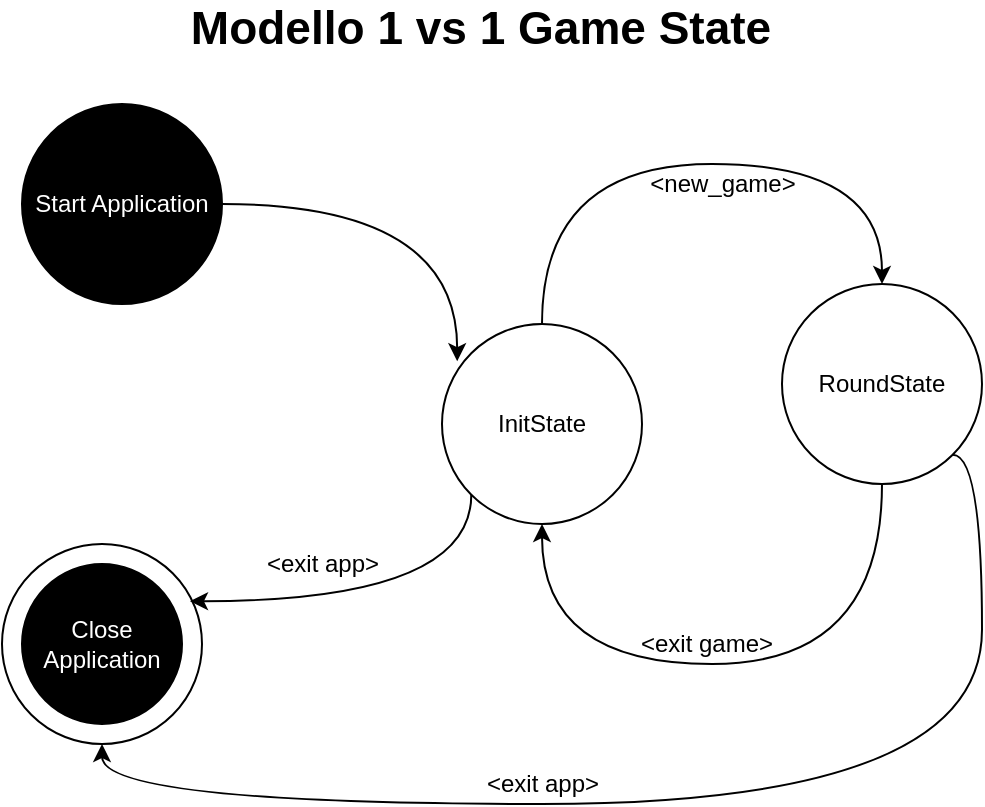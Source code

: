 <mxfile version="13.0.1" type="google" pages="2"><diagram id="wh02KJCuq_wHx5F-cAOl" name="Game"><mxGraphModel dx="1038" dy="580" grid="0" gridSize="10" guides="1" tooltips="1" connect="1" arrows="1" fold="1" page="1" pageScale="1" pageWidth="850" pageHeight="1100" math="0" shadow="0"><root><mxCell id="0"/><mxCell id="1" parent="0"/><mxCell id="l9BHepS6pVCnOAuV3elq-2" value="" style="ellipse;whiteSpace=wrap;html=1;" vertex="1" parent="1"><mxGeometry x="200" y="420" width="100" height="100" as="geometry"/></mxCell><mxCell id="nEd0ZQ3Jc6tkUlyCRxLV-5" style="edgeStyle=orthogonalEdgeStyle;rounded=0;orthogonalLoop=1;jettySize=auto;html=1;exitX=0.5;exitY=0;exitDx=0;exitDy=0;curved=1;entryX=0.5;entryY=0;entryDx=0;entryDy=0;" parent="1" source="bfBUQ-Efa4El0bhAMa68-1" target="nEd0ZQ3Jc6tkUlyCRxLV-3" edge="1"><mxGeometry relative="1" as="geometry"><mxPoint x="400" y="330" as="targetPoint"/><Array as="points"><mxPoint x="470" y="230"/><mxPoint x="640" y="230"/></Array></mxGeometry></mxCell><mxCell id="nEd0ZQ3Jc6tkUlyCRxLV-14" value="&amp;lt;new_game&amp;gt;" style="text;html=1;align=center;verticalAlign=middle;resizable=0;points=[];" parent="nEd0ZQ3Jc6tkUlyCRxLV-5" vertex="1" connectable="0"><mxGeometry x="-0.092" relative="1" as="geometry"><mxPoint x="29" y="10" as="offset"/></mxGeometry></mxCell><mxCell id="nEd0ZQ3Jc6tkUlyCRxLV-3" value="RoundState" style="ellipse;whiteSpace=wrap;html=1;" parent="1" vertex="1"><mxGeometry x="590" y="290" width="100" height="100" as="geometry"/></mxCell><mxCell id="nEd0ZQ3Jc6tkUlyCRxLV-7" value="Start Application" style="ellipse;whiteSpace=wrap;html=1;fontColor=#FFFFFF;fillColor=#000000;" parent="1" vertex="1"><mxGeometry x="210" y="200" width="100" height="100" as="geometry"/></mxCell><mxCell id="nEd0ZQ3Jc6tkUlyCRxLV-36" value="&lt;font style=&quot;font-size: 23px&quot;&gt;&lt;b&gt;Modello 1 vs 1 Game State&lt;/b&gt;&lt;/font&gt;" style="text;html=1;align=center;verticalAlign=middle;resizable=0;points=[];autosize=1;" parent="1" vertex="1"><mxGeometry x="284" y="152" width="310" height="20" as="geometry"/></mxCell><mxCell id="l9BHepS6pVCnOAuV3elq-1" value="Close Application" style="ellipse;whiteSpace=wrap;html=1;fontColor=#FFFFFF;fillColor=#000000;" vertex="1" parent="1"><mxGeometry x="210" y="430" width="80" height="80" as="geometry"/></mxCell><mxCell id="l9BHepS6pVCnOAuV3elq-3" style="edgeStyle=orthogonalEdgeStyle;curved=1;rounded=0;orthogonalLoop=1;jettySize=auto;html=1;exitX=0.5;exitY=1;exitDx=0;exitDy=0;entryX=0.5;entryY=1;entryDx=0;entryDy=0;" edge="1" parent="1" source="nEd0ZQ3Jc6tkUlyCRxLV-3" target="bfBUQ-Efa4El0bhAMa68-1"><mxGeometry relative="1" as="geometry"><mxPoint x="340" y="340" as="sourcePoint"/><mxPoint x="540" y="490" as="targetPoint"/><Array as="points"><mxPoint x="640" y="480"/><mxPoint x="470" y="480"/></Array></mxGeometry></mxCell><mxCell id="l9BHepS6pVCnOAuV3elq-4" value="&amp;lt;exit game&amp;gt;" style="text;html=1;align=center;verticalAlign=middle;resizable=0;points=[];autosize=1;rotation=0;" vertex="1" parent="1"><mxGeometry x="502" y="460" width="100" height="20" as="geometry"/></mxCell><mxCell id="bfBUQ-Efa4El0bhAMa68-1" value="InitState" style="ellipse;whiteSpace=wrap;html=1;" vertex="1" parent="1"><mxGeometry x="420" y="310" width="100" height="100" as="geometry"/></mxCell><mxCell id="bfBUQ-Efa4El0bhAMa68-2" style="edgeStyle=orthogonalEdgeStyle;rounded=0;orthogonalLoop=1;jettySize=auto;html=1;curved=1;entryX=0.076;entryY=0.186;entryDx=0;entryDy=0;entryPerimeter=0;" edge="1" parent="1" source="nEd0ZQ3Jc6tkUlyCRxLV-7" target="bfBUQ-Efa4El0bhAMa68-1"><mxGeometry relative="1" as="geometry"><mxPoint x="180" y="420" as="sourcePoint"/><mxPoint x="350" y="400" as="targetPoint"/></mxGeometry></mxCell><mxCell id="bfBUQ-Efa4El0bhAMa68-4" style="edgeStyle=orthogonalEdgeStyle;rounded=0;orthogonalLoop=1;jettySize=auto;html=1;curved=1;entryX=0.94;entryY=0.286;entryDx=0;entryDy=0;entryPerimeter=0;exitX=0;exitY=1;exitDx=0;exitDy=0;" edge="1" parent="1" source="bfBUQ-Efa4El0bhAMa68-1" target="l9BHepS6pVCnOAuV3elq-2"><mxGeometry relative="1" as="geometry"><mxPoint x="320" y="260" as="sourcePoint"/><mxPoint x="437.6" y="338.6" as="targetPoint"/><Array as="points"><mxPoint x="435" y="449"/></Array></mxGeometry></mxCell><mxCell id="bfBUQ-Efa4El0bhAMa68-6" value="&amp;lt;exit app&amp;gt;" style="text;html=1;align=center;verticalAlign=middle;resizable=0;points=[];autosize=1;rotation=0;" vertex="1" parent="1"><mxGeometry x="325" y="420" width="70" height="20" as="geometry"/></mxCell><mxCell id="bfBUQ-Efa4El0bhAMa68-7" style="edgeStyle=orthogonalEdgeStyle;rounded=0;orthogonalLoop=1;jettySize=auto;html=1;curved=1;exitX=1;exitY=1;exitDx=0;exitDy=0;" edge="1" parent="1" source="nEd0ZQ3Jc6tkUlyCRxLV-3" target="l9BHepS6pVCnOAuV3elq-2"><mxGeometry relative="1" as="geometry"><mxPoint x="480.645" y="496.995" as="sourcePoint"/><mxPoint x="340" y="550.24" as="targetPoint"/><Array as="points"><mxPoint x="690" y="375"/><mxPoint x="690" y="550"/><mxPoint x="250" y="550"/></Array></mxGeometry></mxCell><mxCell id="bfBUQ-Efa4El0bhAMa68-8" value="&amp;lt;exit app&amp;gt;" style="text;html=1;align=center;verticalAlign=middle;resizable=0;points=[];autosize=1;rotation=0;" vertex="1" parent="1"><mxGeometry x="435" y="530" width="70" height="20" as="geometry"/></mxCell></root></mxGraphModel></diagram><diagram name="Round" id="GH91ICf9YOU_b3PbXQ-h"><mxGraphModel dx="1483" dy="829" grid="0" gridSize="10" guides="1" tooltips="1" connect="1" arrows="1" fold="1" page="0" pageScale="1" pageWidth="850" pageHeight="1100" math="0" shadow="0"><root><mxCell id="SWMfhn4k2maiq5rAG3C_-0"/><mxCell id="SWMfhn4k2maiq5rAG3C_-1" parent="SWMfhn4k2maiq5rAG3C_-0"/><mxCell id="IvWrz67PMm5A9FwowG4m-5" value="" style="ellipse;whiteSpace=wrap;html=1;fillColor=#FFFFFF;" vertex="1" parent="SWMfhn4k2maiq5rAG3C_-1"><mxGeometry x="530" y="103" width="100" height="100" as="geometry"/></mxCell><mxCell id="SWMfhn4k2maiq5rAG3C_-4" style="edgeStyle=orthogonalEdgeStyle;curved=1;rounded=0;orthogonalLoop=1;jettySize=auto;html=1;exitX=1;exitY=0.5;exitDx=0;exitDy=0;entryX=0.5;entryY=0;entryDx=0;entryDy=0;" edge="1" parent="SWMfhn4k2maiq5rAG3C_-1" source="SWMfhn4k2maiq5rAG3C_-7" target="SWMfhn4k2maiq5rAG3C_-7"><mxGeometry relative="1" as="geometry"><mxPoint x="580" y="383" as="targetPoint"/><Array as="points"><mxPoint x="510" y="373"/><mxPoint x="510" y="263"/><mxPoint x="440" y="263"/></Array></mxGeometry></mxCell><mxCell id="SWMfhn4k2maiq5rAG3C_-5" style="edgeStyle=orthogonalEdgeStyle;curved=1;rounded=0;orthogonalLoop=1;jettySize=auto;html=1;entryX=0;entryY=0.5;entryDx=0;entryDy=0;" edge="1" parent="SWMfhn4k2maiq5rAG3C_-1" source="SWMfhn4k2maiq5rAG3C_-7" target="SWMfhn4k2maiq5rAG3C_-13"><mxGeometry relative="1" as="geometry"/></mxCell><mxCell id="SWMfhn4k2maiq5rAG3C_-7" value="Bet&lt;br&gt;State" style="ellipse;whiteSpace=wrap;html=1;" vertex="1" parent="SWMfhn4k2maiq5rAG3C_-1"><mxGeometry x="390" y="323" width="100" height="100" as="geometry"/></mxCell><mxCell id="SWMfhn4k2maiq5rAG3C_-9" value="&amp;lt;bet&amp;gt;" style="text;html=1;align=center;verticalAlign=middle;resizable=0;points=[];autosize=1;" vertex="1" parent="SWMfhn4k2maiq5rAG3C_-1"><mxGeometry x="530" y="353" width="50" height="20" as="geometry"/></mxCell><mxCell id="SWMfhn4k2maiq5rAG3C_-10" value="&amp;lt;10,20,50,100&amp;gt;" style="text;html=1;align=center;verticalAlign=middle;resizable=0;points=[];autosize=1;" vertex="1" parent="SWMfhn4k2maiq5rAG3C_-1"><mxGeometry x="494" y="273" width="120" height="20" as="geometry"/></mxCell><mxCell id="SWMfhn4k2maiq5rAG3C_-11" style="edgeStyle=orthogonalEdgeStyle;curved=1;rounded=0;orthogonalLoop=1;jettySize=auto;html=1;exitX=1;exitY=0.5;exitDx=0;exitDy=0;entryX=0;entryY=0.5;entryDx=0;entryDy=0;" edge="1" parent="SWMfhn4k2maiq5rAG3C_-1" source="SWMfhn4k2maiq5rAG3C_-13" target="SWMfhn4k2maiq5rAG3C_-17"><mxGeometry relative="1" as="geometry"/></mxCell><mxCell id="SWMfhn4k2maiq5rAG3C_-12" style="edgeStyle=orthogonalEdgeStyle;curved=1;rounded=0;orthogonalLoop=1;jettySize=auto;html=1;exitX=0.5;exitY=1;exitDx=0;exitDy=0;entryX=0.5;entryY=0;entryDx=0;entryDy=0;" edge="1" parent="SWMfhn4k2maiq5rAG3C_-1" source="SWMfhn4k2maiq5rAG3C_-13" target="SWMfhn4k2maiq5rAG3C_-32"><mxGeometry relative="1" as="geometry"><mxPoint x="670" y="513" as="targetPoint"/></mxGeometry></mxCell><mxCell id="SWMfhn4k2maiq5rAG3C_-13" value="SetupTable&lt;br&gt;State" style="ellipse;whiteSpace=wrap;html=1;" vertex="1" parent="SWMfhn4k2maiq5rAG3C_-1"><mxGeometry x="620" y="323" width="100" height="100" as="geometry"/></mxCell><mxCell id="SWMfhn4k2maiq5rAG3C_-14" style="edgeStyle=orthogonalEdgeStyle;curved=1;rounded=0;orthogonalLoop=1;jettySize=auto;html=1;exitX=1;exitY=0.5;exitDx=0;exitDy=0;entryX=0;entryY=0.5;entryDx=0;entryDy=0;" edge="1" parent="SWMfhn4k2maiq5rAG3C_-1" source="SWMfhn4k2maiq5rAG3C_-17" target="SWMfhn4k2maiq5rAG3C_-21"><mxGeometry relative="1" as="geometry"/></mxCell><mxCell id="SWMfhn4k2maiq5rAG3C_-15" style="edgeStyle=orthogonalEdgeStyle;curved=1;rounded=0;orthogonalLoop=1;jettySize=auto;html=1;exitX=0.5;exitY=1;exitDx=0;exitDy=0;entryX=0.5;entryY=0;entryDx=0;entryDy=0;" edge="1" parent="SWMfhn4k2maiq5rAG3C_-1" source="SWMfhn4k2maiq5rAG3C_-17" target="SWMfhn4k2maiq5rAG3C_-25"><mxGeometry relative="1" as="geometry"><mxPoint x="940" y="523" as="targetPoint"/></mxGeometry></mxCell><mxCell id="SWMfhn4k2maiq5rAG3C_-16" style="edgeStyle=orthogonalEdgeStyle;curved=1;rounded=0;orthogonalLoop=1;jettySize=auto;html=1;exitX=1;exitY=0.5;exitDx=0;exitDy=0;entryX=0;entryY=0.5;entryDx=0;entryDy=0;" edge="1" parent="SWMfhn4k2maiq5rAG3C_-1" source="SWMfhn4k2maiq5rAG3C_-17" target="SWMfhn4k2maiq5rAG3C_-41"><mxGeometry relative="1" as="geometry"/></mxCell><mxCell id="SWMfhn4k2maiq5rAG3C_-17" value="PlayerDeals&lt;br&gt;State" style="ellipse;whiteSpace=wrap;html=1;" vertex="1" parent="SWMfhn4k2maiq5rAG3C_-1"><mxGeometry x="810" y="323" width="100" height="100" as="geometry"/></mxCell><mxCell id="SWMfhn4k2maiq5rAG3C_-18" value="&amp;lt;hit&amp;gt;" style="text;html=1;align=center;verticalAlign=middle;resizable=0;points=[];autosize=1;" vertex="1" parent="SWMfhn4k2maiq5rAG3C_-1"><mxGeometry x="920" y="263" width="50" height="20" as="geometry"/></mxCell><mxCell id="SWMfhn4k2maiq5rAG3C_-19" style="edgeStyle=orthogonalEdgeStyle;curved=1;rounded=0;orthogonalLoop=1;jettySize=auto;html=1;exitX=0.5;exitY=1;exitDx=0;exitDy=0;entryX=1;entryY=0.5;entryDx=0;entryDy=0;" edge="1" parent="SWMfhn4k2maiq5rAG3C_-1" source="SWMfhn4k2maiq5rAG3C_-21" target="SWMfhn4k2maiq5rAG3C_-28"><mxGeometry relative="1" as="geometry"><Array as="points"><mxPoint x="1220" y="783"/></Array></mxGeometry></mxCell><mxCell id="SWMfhn4k2maiq5rAG3C_-20" style="edgeStyle=orthogonalEdgeStyle;curved=1;rounded=0;orthogonalLoop=1;jettySize=auto;html=1;exitX=1;exitY=0.5;exitDx=0;exitDy=0;entryX=0;entryY=0.5;entryDx=0;entryDy=0;" edge="1" parent="SWMfhn4k2maiq5rAG3C_-1" source="SWMfhn4k2maiq5rAG3C_-21" target="SWMfhn4k2maiq5rAG3C_-35"><mxGeometry relative="1" as="geometry"/></mxCell><mxCell id="SWMfhn4k2maiq5rAG3C_-21" value="DealerDeals&lt;br&gt;State" style="ellipse;whiteSpace=wrap;html=1;" vertex="1" parent="SWMfhn4k2maiq5rAG3C_-1"><mxGeometry x="1170" y="323" width="100" height="100" as="geometry"/></mxCell><mxCell id="SWMfhn4k2maiq5rAG3C_-22" style="edgeStyle=orthogonalEdgeStyle;curved=1;rounded=0;orthogonalLoop=1;jettySize=auto;html=1;exitX=1;exitY=0.5;exitDx=0;exitDy=0;entryX=0.5;entryY=0;entryDx=0;entryDy=0;" edge="1" parent="SWMfhn4k2maiq5rAG3C_-1" source="SWMfhn4k2maiq5rAG3C_-17" target="SWMfhn4k2maiq5rAG3C_-17"><mxGeometry relative="1" as="geometry"><Array as="points"><mxPoint x="930" y="373"/><mxPoint x="930" y="273"/><mxPoint x="860" y="273"/></Array></mxGeometry></mxCell><mxCell id="SWMfhn4k2maiq5rAG3C_-23" value="&amp;lt;stand&amp;gt;" style="text;html=1;align=center;verticalAlign=middle;resizable=0;points=[];autosize=1;" vertex="1" parent="SWMfhn4k2maiq5rAG3C_-1"><mxGeometry x="940" y="353" width="70" height="20" as="geometry"/></mxCell><mxCell id="SWMfhn4k2maiq5rAG3C_-24" style="edgeStyle=orthogonalEdgeStyle;curved=1;rounded=0;orthogonalLoop=1;jettySize=auto;html=1;exitX=0.5;exitY=1;exitDx=0;exitDy=0;entryX=0.5;entryY=0;entryDx=0;entryDy=0;" edge="1" parent="SWMfhn4k2maiq5rAG3C_-1" source="SWMfhn4k2maiq5rAG3C_-25" target="SWMfhn4k2maiq5rAG3C_-28"><mxGeometry relative="1" as="geometry"/></mxCell><mxCell id="SWMfhn4k2maiq5rAG3C_-25" value="PlayerBurst&lt;br&gt;State" style="ellipse;whiteSpace=wrap;html=1;" vertex="1" parent="SWMfhn4k2maiq5rAG3C_-1"><mxGeometry x="810" y="523" width="100" height="100" as="geometry"/></mxCell><mxCell id="SWMfhn4k2maiq5rAG3C_-26" value="Player&amp;gt;21" style="text;html=1;align=center;verticalAlign=middle;resizable=0;points=[];autosize=1;" vertex="1" parent="SWMfhn4k2maiq5rAG3C_-1"><mxGeometry x="770" y="453" width="80" height="20" as="geometry"/></mxCell><mxCell id="SWMfhn4k2maiq5rAG3C_-27" style="edgeStyle=orthogonalEdgeStyle;curved=1;rounded=0;orthogonalLoop=1;jettySize=auto;html=1;exitX=0;exitY=0.5;exitDx=0;exitDy=0;entryX=0.5;entryY=1;entryDx=0;entryDy=0;" edge="1" parent="SWMfhn4k2maiq5rAG3C_-1" source="SWMfhn4k2maiq5rAG3C_-28" target="SWMfhn4k2maiq5rAG3C_-7"><mxGeometry relative="1" as="geometry"/></mxCell><mxCell id="SWMfhn4k2maiq5rAG3C_-28" value="&lt;font style=&quot;font-size: 14px&quot;&gt;UpdateTable&lt;br&gt;State&lt;/font&gt;" style="ellipse;whiteSpace=wrap;html=1;" vertex="1" parent="SWMfhn4k2maiq5rAG3C_-1"><mxGeometry x="810" y="733" width="100" height="100" as="geometry"/></mxCell><mxCell id="SWMfhn4k2maiq5rAG3C_-29" value="&lt;font style=&quot;font-size: 23px&quot;&gt;&lt;b&gt;Modello 1 vs 1 di Round State&lt;/b&gt;&lt;/font&gt;" style="text;html=1;align=center;verticalAlign=middle;resizable=0;points=[];autosize=1;" vertex="1" parent="SWMfhn4k2maiq5rAG3C_-1"><mxGeometry x="655" y="118" width="340" height="20" as="geometry"/></mxCell><mxCell id="SWMfhn4k2maiq5rAG3C_-30" value="Player Score=21" style="text;html=1;align=center;verticalAlign=middle;resizable=0;points=[];autosize=1;" vertex="1" parent="SWMfhn4k2maiq5rAG3C_-1"><mxGeometry x="535" y="453" width="130" height="20" as="geometry"/></mxCell><mxCell id="SWMfhn4k2maiq5rAG3C_-31" style="edgeStyle=orthogonalEdgeStyle;curved=1;rounded=0;orthogonalLoop=1;jettySize=auto;html=1;exitX=0.5;exitY=1;exitDx=0;exitDy=0;entryX=0.5;entryY=0;entryDx=0;entryDy=0;" edge="1" parent="SWMfhn4k2maiq5rAG3C_-1" source="SWMfhn4k2maiq5rAG3C_-32" target="SWMfhn4k2maiq5rAG3C_-28"><mxGeometry relative="1" as="geometry"/></mxCell><mxCell id="SWMfhn4k2maiq5rAG3C_-32" value="BlackJack&lt;br&gt;State" style="ellipse;whiteSpace=wrap;html=1;fillColor=#fff2cc;strokeColor=#d6b656;" vertex="1" parent="SWMfhn4k2maiq5rAG3C_-1"><mxGeometry x="620" y="523" width="100" height="100" as="geometry"/></mxCell><mxCell id="SWMfhn4k2maiq5rAG3C_-33" value="&amp;lt;reset&amp;gt;" style="text;html=1;align=center;verticalAlign=middle;resizable=0;points=[];autosize=1;" vertex="1" parent="SWMfhn4k2maiq5rAG3C_-1"><mxGeometry x="519" y="391" width="70" height="20" as="geometry"/></mxCell><mxCell id="SWMfhn4k2maiq5rAG3C_-34" style="edgeStyle=orthogonalEdgeStyle;curved=1;rounded=0;orthogonalLoop=1;jettySize=auto;html=1;exitX=0.5;exitY=1;exitDx=0;exitDy=0;entryX=0.5;entryY=1;entryDx=0;entryDy=0;" edge="1" parent="SWMfhn4k2maiq5rAG3C_-1" source="SWMfhn4k2maiq5rAG3C_-35" target="SWMfhn4k2maiq5rAG3C_-28"><mxGeometry relative="1" as="geometry"><Array as="points"><mxPoint x="1430" y="873"/><mxPoint x="860" y="873"/></Array></mxGeometry></mxCell><mxCell id="SWMfhn4k2maiq5rAG3C_-35" value="DealerBurst&lt;br&gt;State" style="ellipse;whiteSpace=wrap;html=1;" vertex="1" parent="SWMfhn4k2maiq5rAG3C_-1"><mxGeometry x="1380" y="323" width="100" height="100" as="geometry"/></mxCell><mxCell id="SWMfhn4k2maiq5rAG3C_-36" value="hit" style="text;html=1;align=center;verticalAlign=middle;resizable=0;points=[];autosize=1;" vertex="1" parent="SWMfhn4k2maiq5rAG3C_-1"><mxGeometry x="1290" y="263" width="30" height="20" as="geometry"/></mxCell><mxCell id="SWMfhn4k2maiq5rAG3C_-37" value="stand" style="text;html=1;align=center;verticalAlign=middle;resizable=0;points=[];autosize=1;" vertex="1" parent="SWMfhn4k2maiq5rAG3C_-1"><mxGeometry x="1120" y="633" width="50" height="20" as="geometry"/></mxCell><mxCell id="SWMfhn4k2maiq5rAG3C_-38" value="Dealer&amp;gt;21" style="text;html=1;align=center;verticalAlign=middle;resizable=0;points=[];autosize=1;" vertex="1" parent="SWMfhn4k2maiq5rAG3C_-1"><mxGeometry x="1280" y="413" width="90" height="20" as="geometry"/></mxCell><mxCell id="SWMfhn4k2maiq5rAG3C_-39" value="&amp;lt;exit game&amp;gt;" style="text;html=1;align=center;verticalAlign=middle;resizable=0;points=[];autosize=1;" vertex="1" parent="SWMfhn4k2maiq5rAG3C_-1"><mxGeometry x="419" y="203" width="100" height="20" as="geometry"/></mxCell><mxCell id="SWMfhn4k2maiq5rAG3C_-40" style="edgeStyle=orthogonalEdgeStyle;curved=1;rounded=0;orthogonalLoop=1;jettySize=auto;html=1;exitX=1;exitY=0.5;exitDx=0;exitDy=0;entryX=0;entryY=0.5;entryDx=0;entryDy=0;" edge="1" parent="SWMfhn4k2maiq5rAG3C_-1" source="SWMfhn4k2maiq5rAG3C_-41" target="SWMfhn4k2maiq5rAG3C_-21"><mxGeometry relative="1" as="geometry"/></mxCell><mxCell id="SWMfhn4k2maiq5rAG3C_-41" value="TwentyOne&lt;br&gt;State" style="ellipse;whiteSpace=wrap;html=1;fillColor=#fff2cc;strokeColor=#d6b656;" vertex="1" parent="SWMfhn4k2maiq5rAG3C_-1"><mxGeometry x="990" y="443" width="100" height="100" as="geometry"/></mxCell><mxCell id="SWMfhn4k2maiq5rAG3C_-42" value="Player=21" style="text;html=1;align=center;verticalAlign=middle;resizable=0;points=[];autosize=1;" vertex="1" parent="SWMfhn4k2maiq5rAG3C_-1"><mxGeometry x="950" y="423" width="80" height="20" as="geometry"/></mxCell><mxCell id="SWMfhn4k2maiq5rAG3C_-43" style="edgeStyle=orthogonalEdgeStyle;curved=1;rounded=0;orthogonalLoop=1;jettySize=auto;html=1;exitX=1;exitY=0.5;exitDx=0;exitDy=0;entryX=0.5;entryY=0;entryDx=0;entryDy=0;" edge="1" parent="SWMfhn4k2maiq5rAG3C_-1" source="SWMfhn4k2maiq5rAG3C_-21" target="SWMfhn4k2maiq5rAG3C_-21"><mxGeometry relative="1" as="geometry"><Array as="points"><mxPoint x="1290" y="373"/><mxPoint x="1290" y="253"/><mxPoint x="1220" y="253"/></Array></mxGeometry></mxCell><mxCell id="IvWrz67PMm5A9FwowG4m-1" style="edgeStyle=orthogonalEdgeStyle;curved=1;rounded=0;orthogonalLoop=1;jettySize=auto;html=1;exitX=0;exitY=0;exitDx=0;exitDy=0;entryX=0;entryY=1;entryDx=0;entryDy=0;" edge="1" parent="SWMfhn4k2maiq5rAG3C_-1" source="SWMfhn4k2maiq5rAG3C_-7" target="IvWrz67PMm5A9FwowG4m-5"><mxGeometry relative="1" as="geometry"><mxPoint x="450" y="333" as="targetPoint"/><Array as="points"><mxPoint x="405" y="233"/><mxPoint x="545" y="233"/></Array><mxPoint x="500" y="383" as="sourcePoint"/></mxGeometry></mxCell><mxCell id="IvWrz67PMm5A9FwowG4m-2" style="edgeStyle=orthogonalEdgeStyle;curved=1;rounded=0;orthogonalLoop=1;jettySize=auto;html=1;exitX=0;exitY=0;exitDx=0;exitDy=0;entryX=1;entryY=1;entryDx=0;entryDy=0;" edge="1" parent="SWMfhn4k2maiq5rAG3C_-1" source="SWMfhn4k2maiq5rAG3C_-17" target="IvWrz67PMm5A9FwowG4m-5"><mxGeometry relative="1" as="geometry"><mxPoint x="476" y="198" as="targetPoint"/><mxPoint x="400" y="383" as="sourcePoint"/><Array as="points"><mxPoint x="825" y="263"/><mxPoint x="615" y="263"/></Array></mxGeometry></mxCell><mxCell id="IvWrz67PMm5A9FwowG4m-3" value="&amp;lt;exit game&amp;gt;" style="text;html=1;align=center;verticalAlign=middle;resizable=0;points=[];autosize=1;" vertex="1" parent="SWMfhn4k2maiq5rAG3C_-1"><mxGeometry x="640" y="223" width="100" height="20" as="geometry"/></mxCell><mxCell id="IvWrz67PMm5A9FwowG4m-0" value="To GameState" style="ellipse;whiteSpace=wrap;html=1;fillColor=#000000;strokeColor=none;fontColor=#FFFFFF;" vertex="1" parent="SWMfhn4k2maiq5rAG3C_-1"><mxGeometry x="540.5" y="113" width="79" height="80" as="geometry"/></mxCell><mxCell id="IvWrz67PMm5A9FwowG4m-6" value="From GameState" style="ellipse;whiteSpace=wrap;html=1;fillColor=#000000;strokeColor=none;fontColor=#FFFFFF;" vertex="1" parent="SWMfhn4k2maiq5rAG3C_-1"><mxGeometry x="180" y="333" width="79" height="80" as="geometry"/></mxCell><mxCell id="IvWrz67PMm5A9FwowG4m-7" style="edgeStyle=orthogonalEdgeStyle;curved=1;rounded=0;orthogonalLoop=1;jettySize=auto;html=1;exitX=1;exitY=0.5;exitDx=0;exitDy=0;entryX=0;entryY=0.5;entryDx=0;entryDy=0;" edge="1" parent="SWMfhn4k2maiq5rAG3C_-1" source="IvWrz67PMm5A9FwowG4m-6" target="SWMfhn4k2maiq5rAG3C_-7"><mxGeometry relative="1" as="geometry"><mxPoint x="420.045" y="158.355" as="targetPoint"/><mxPoint x="280.045" y="307.645" as="sourcePoint"/></mxGeometry></mxCell><mxCell id="IvWrz67PMm5A9FwowG4m-8" value="&amp;lt;start game&amp;gt;" style="text;html=1;align=center;verticalAlign=middle;resizable=0;points=[];autosize=1;" vertex="1" parent="SWMfhn4k2maiq5rAG3C_-1"><mxGeometry x="275" y="370" width="90" height="20" as="geometry"/></mxCell></root></mxGraphModel></diagram></mxfile>